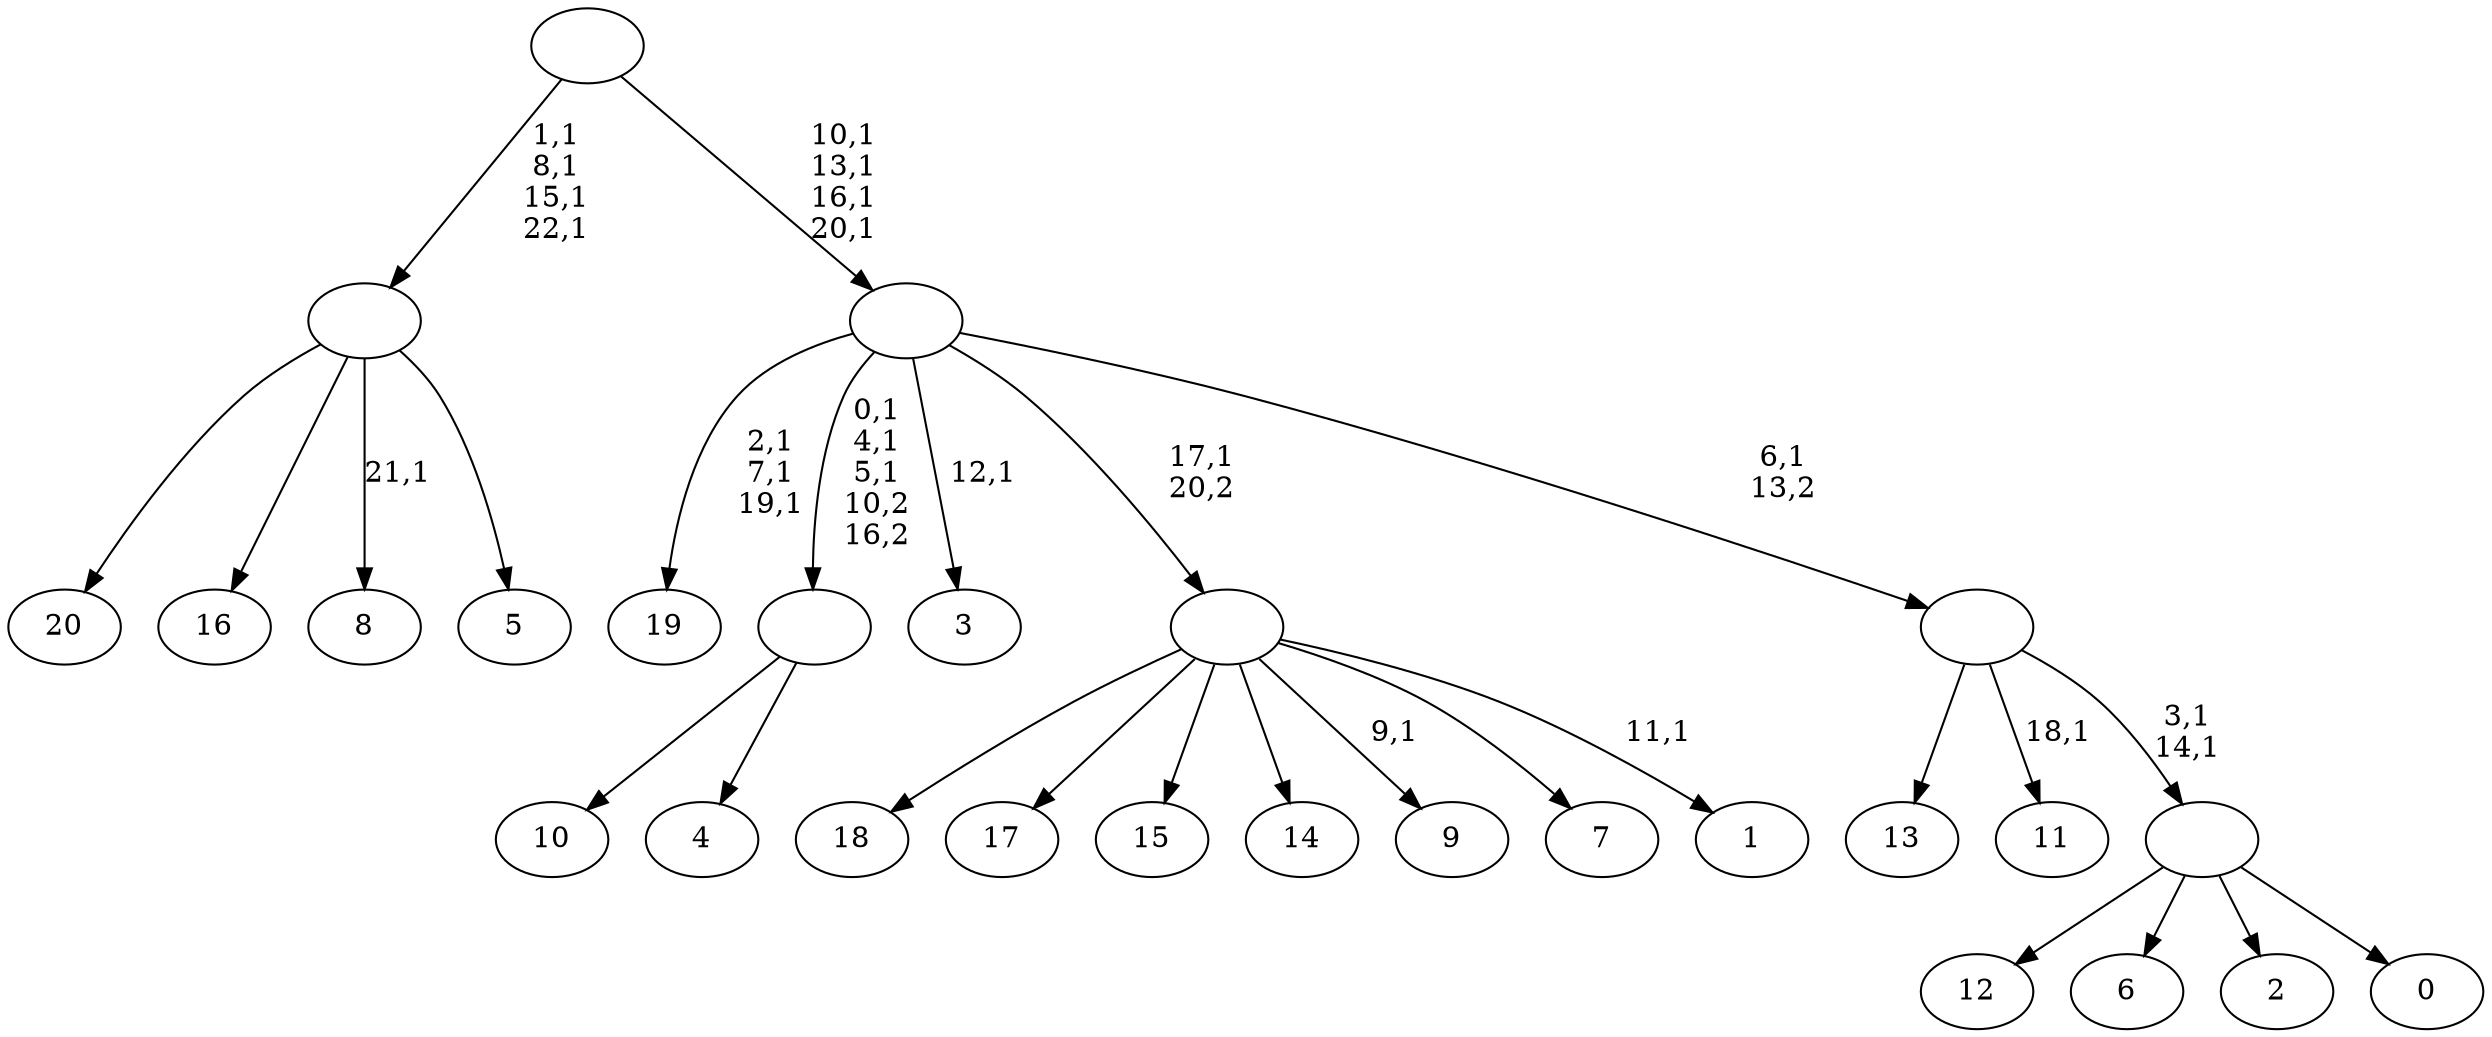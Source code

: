 digraph T {
	44 [label="20"]
	43 [label="19"]
	39 [label="18"]
	38 [label="17"]
	37 [label="16"]
	36 [label="15"]
	35 [label="14"]
	34 [label="13"]
	33 [label="12"]
	32 [label="11"]
	30 [label="10"]
	29 [label="9"]
	27 [label="8"]
	25 [label="7"]
	24 [label="6"]
	23 [label="5"]
	22 [label=""]
	18 [label="4"]
	17 [label=""]
	14 [label="3"]
	12 [label="2"]
	11 [label="1"]
	9 [label=""]
	8 [label="0"]
	7 [label=""]
	5 [label=""]
	4 [label=""]
	0 [label=""]
	22 -> 27 [label="21,1"]
	22 -> 44 [label=""]
	22 -> 37 [label=""]
	22 -> 23 [label=""]
	17 -> 30 [label=""]
	17 -> 18 [label=""]
	9 -> 11 [label="11,1"]
	9 -> 29 [label="9,1"]
	9 -> 39 [label=""]
	9 -> 38 [label=""]
	9 -> 36 [label=""]
	9 -> 35 [label=""]
	9 -> 25 [label=""]
	7 -> 33 [label=""]
	7 -> 24 [label=""]
	7 -> 12 [label=""]
	7 -> 8 [label=""]
	5 -> 7 [label="3,1\n14,1"]
	5 -> 32 [label="18,1"]
	5 -> 34 [label=""]
	4 -> 14 [label="12,1"]
	4 -> 17 [label="0,1\n4,1\n5,1\n10,2\n16,2"]
	4 -> 43 [label="2,1\n7,1\n19,1"]
	4 -> 9 [label="17,1\n20,2"]
	4 -> 5 [label="6,1\n13,2"]
	0 -> 4 [label="10,1\n13,1\n16,1\n20,1"]
	0 -> 22 [label="1,1\n8,1\n15,1\n22,1"]
}
